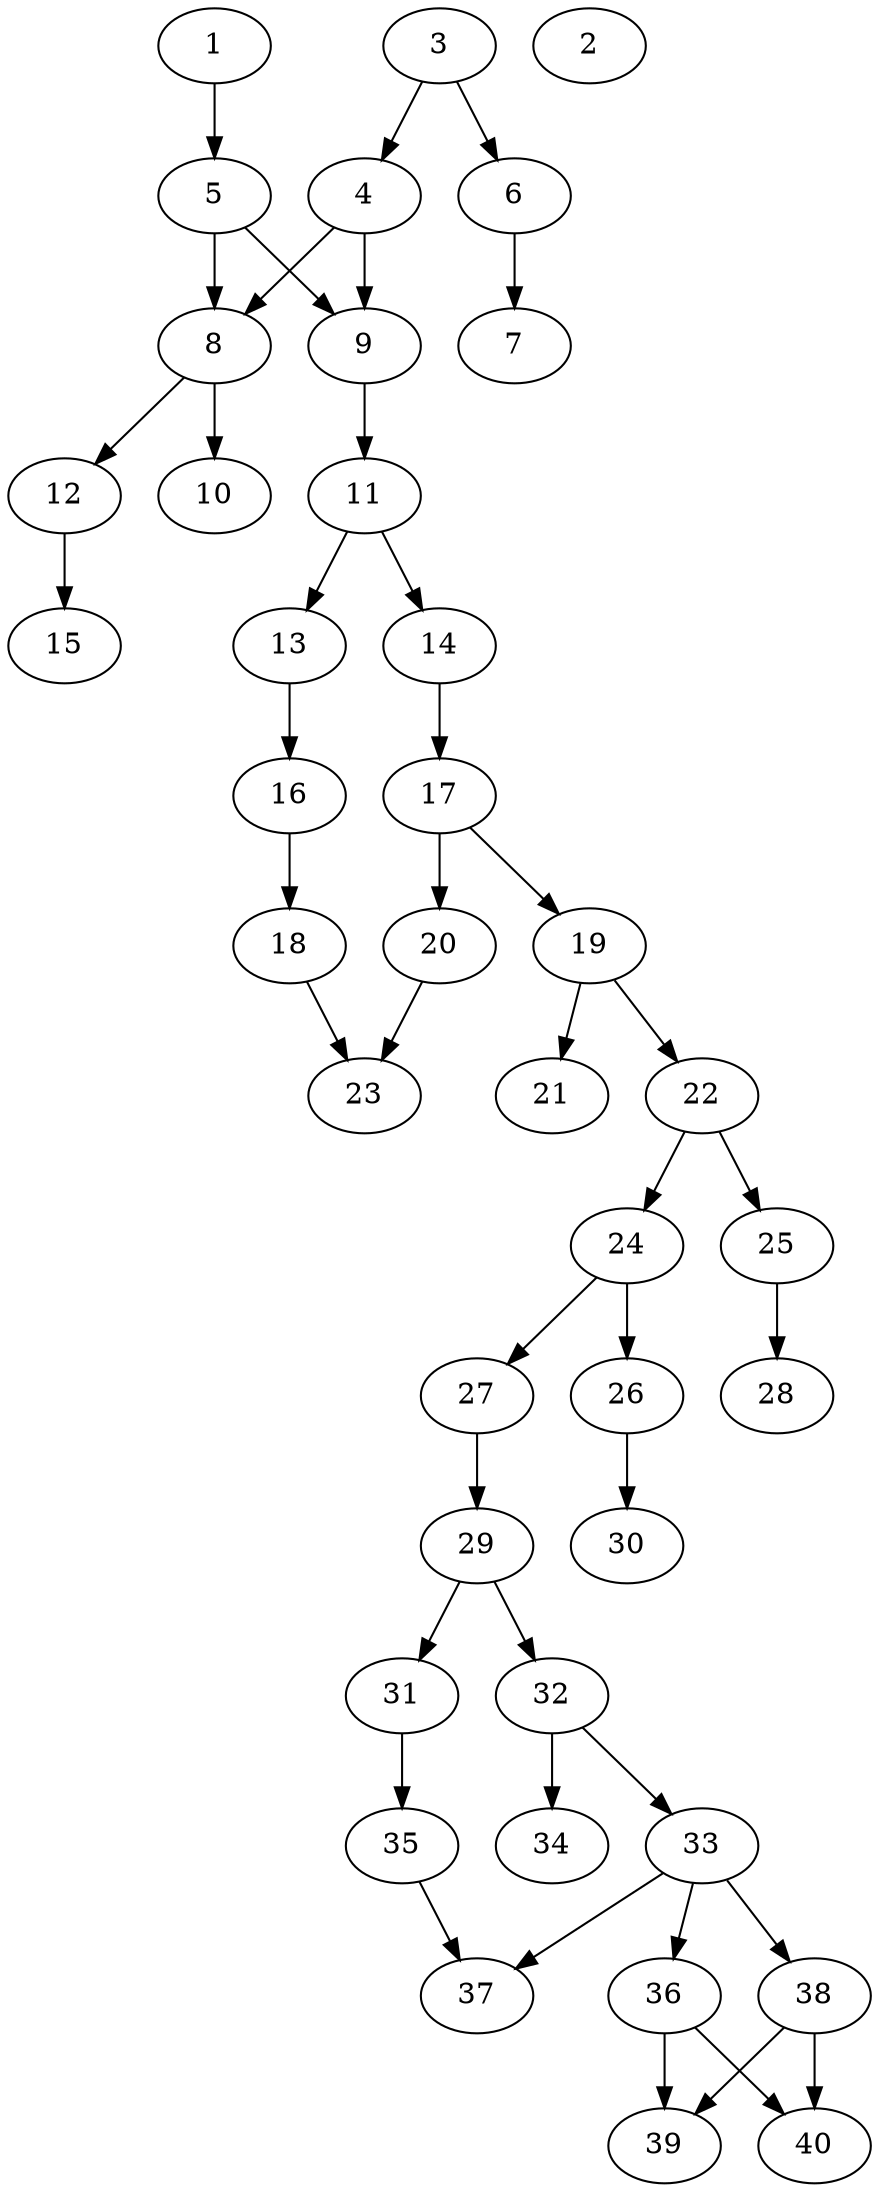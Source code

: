 // DAG automatically generated by daggen at Thu Oct  3 14:06:49 2019
// ./daggen --dot -n 40 --ccr 0.3 --fat 0.3 --regular 0.7 --density 0.5 --mindata 5242880 --maxdata 52428800 
digraph G {
  1 [size="39304533", alpha="0.15", expect_size="11791360"] 
  1 -> 5 [size ="11791360"]
  2 [size="139161600", alpha="0.12", expect_size="41748480"] 
  3 [size="29511680", alpha="0.14", expect_size="8853504"] 
  3 -> 4 [size ="8853504"]
  3 -> 6 [size ="8853504"]
  4 [size="143329280", alpha="0.15", expect_size="42998784"] 
  4 -> 8 [size ="42998784"]
  4 -> 9 [size ="42998784"]
  5 [size="50643627", alpha="0.08", expect_size="15193088"] 
  5 -> 8 [size ="15193088"]
  5 -> 9 [size ="15193088"]
  6 [size="131450880", alpha="0.03", expect_size="39435264"] 
  6 -> 7 [size ="39435264"]
  7 [size="68355413", alpha="0.18", expect_size="20506624"] 
  8 [size="77421227", alpha="0.16", expect_size="23226368"] 
  8 -> 10 [size ="23226368"]
  8 -> 12 [size ="23226368"]
  9 [size="87954773", alpha="0.01", expect_size="26386432"] 
  9 -> 11 [size ="26386432"]
  10 [size="117418667", alpha="0.16", expect_size="35225600"] 
  11 [size="78557867", alpha="0.17", expect_size="23567360"] 
  11 -> 13 [size ="23567360"]
  11 -> 14 [size ="23567360"]
  12 [size="41096533", alpha="0.11", expect_size="12328960"] 
  12 -> 15 [size ="12328960"]
  13 [size="139400533", alpha="0.06", expect_size="41820160"] 
  13 -> 16 [size ="41820160"]
  14 [size="88760320", alpha="0.19", expect_size="26628096"] 
  14 -> 17 [size ="26628096"]
  15 [size="48667307", alpha="0.03", expect_size="14600192"] 
  16 [size="108741973", alpha="0.02", expect_size="32622592"] 
  16 -> 18 [size ="32622592"]
  17 [size="128737280", alpha="0.15", expect_size="38621184"] 
  17 -> 19 [size ="38621184"]
  17 -> 20 [size ="38621184"]
  18 [size="109871787", alpha="0.01", expect_size="32961536"] 
  18 -> 23 [size ="32961536"]
  19 [size="79752533", alpha="0.19", expect_size="23925760"] 
  19 -> 21 [size ="23925760"]
  19 -> 22 [size ="23925760"]
  20 [size="88244907", alpha="0.14", expect_size="26473472"] 
  20 -> 23 [size ="26473472"]
  21 [size="57948160", alpha="0.11", expect_size="17384448"] 
  22 [size="34167467", alpha="0.05", expect_size="10250240"] 
  22 -> 24 [size ="10250240"]
  22 -> 25 [size ="10250240"]
  23 [size="118941013", alpha="0.19", expect_size="35682304"] 
  24 [size="169608533", alpha="0.10", expect_size="50882560"] 
  24 -> 26 [size ="50882560"]
  24 -> 27 [size ="50882560"]
  25 [size="160952320", alpha="0.05", expect_size="48285696"] 
  25 -> 28 [size ="48285696"]
  26 [size="28477440", alpha="0.14", expect_size="8543232"] 
  26 -> 30 [size ="8543232"]
  27 [size="46175573", alpha="0.10", expect_size="13852672"] 
  27 -> 29 [size ="13852672"]
  28 [size="161191253", alpha="0.13", expect_size="48357376"] 
  29 [size="171069440", alpha="0.05", expect_size="51320832"] 
  29 -> 31 [size ="51320832"]
  29 -> 32 [size ="51320832"]
  30 [size="163887787", alpha="0.10", expect_size="49166336"] 
  31 [size="115909973", alpha="0.03", expect_size="34772992"] 
  31 -> 35 [size ="34772992"]
  32 [size="48964267", alpha="0.19", expect_size="14689280"] 
  32 -> 33 [size ="14689280"]
  32 -> 34 [size ="14689280"]
  33 [size="84736000", alpha="0.10", expect_size="25420800"] 
  33 -> 36 [size ="25420800"]
  33 -> 37 [size ="25420800"]
  33 -> 38 [size ="25420800"]
  34 [size="77981013", alpha="0.11", expect_size="23394304"] 
  35 [size="154548907", alpha="0.15", expect_size="46364672"] 
  35 -> 37 [size ="46364672"]
  36 [size="33037653", alpha="0.11", expect_size="9911296"] 
  36 -> 39 [size ="9911296"]
  36 -> 40 [size ="9911296"]
  37 [size="141998080", alpha="0.01", expect_size="42599424"] 
  38 [size="60450133", alpha="0.03", expect_size="18135040"] 
  38 -> 39 [size ="18135040"]
  38 -> 40 [size ="18135040"]
  39 [size="162918400", alpha="0.13", expect_size="48875520"] 
  40 [size="48015360", alpha="0.12", expect_size="14404608"] 
}
